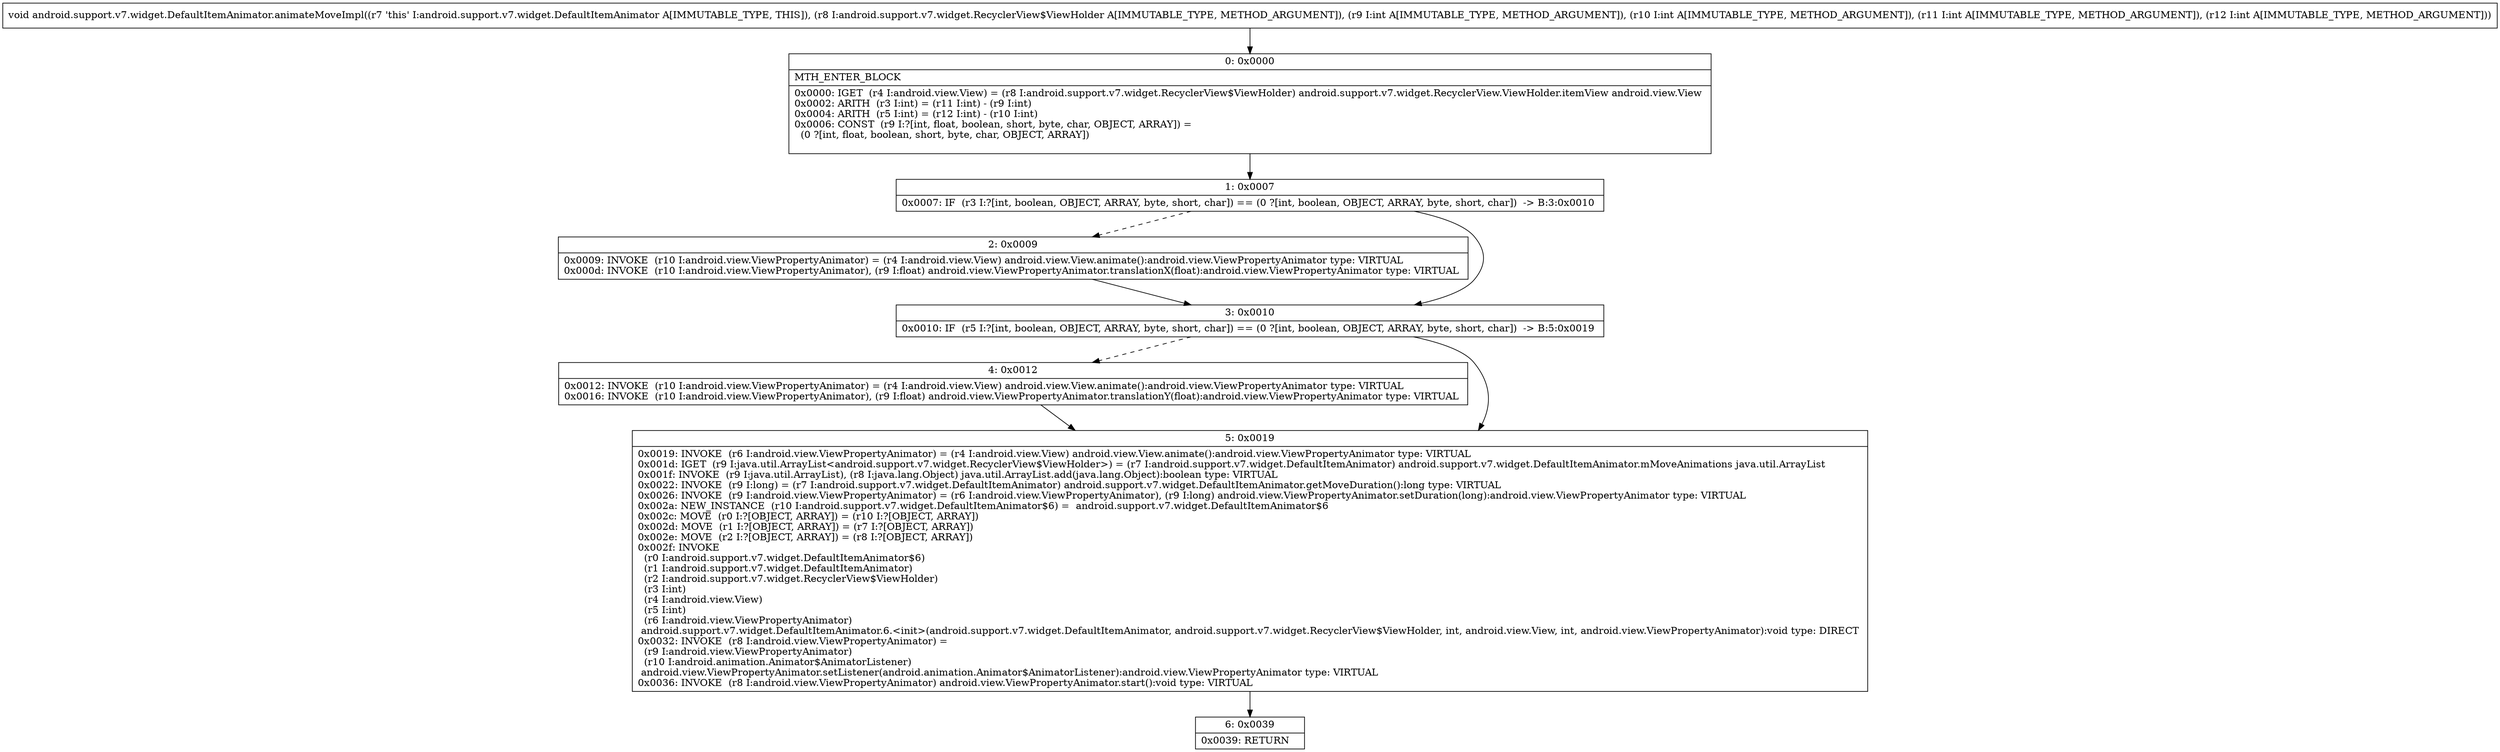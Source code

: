 digraph "CFG forandroid.support.v7.widget.DefaultItemAnimator.animateMoveImpl(Landroid\/support\/v7\/widget\/RecyclerView$ViewHolder;IIII)V" {
Node_0 [shape=record,label="{0\:\ 0x0000|MTH_ENTER_BLOCK\l|0x0000: IGET  (r4 I:android.view.View) = (r8 I:android.support.v7.widget.RecyclerView$ViewHolder) android.support.v7.widget.RecyclerView.ViewHolder.itemView android.view.View \l0x0002: ARITH  (r3 I:int) = (r11 I:int) \- (r9 I:int) \l0x0004: ARITH  (r5 I:int) = (r12 I:int) \- (r10 I:int) \l0x0006: CONST  (r9 I:?[int, float, boolean, short, byte, char, OBJECT, ARRAY]) = \l  (0 ?[int, float, boolean, short, byte, char, OBJECT, ARRAY])\l \l}"];
Node_1 [shape=record,label="{1\:\ 0x0007|0x0007: IF  (r3 I:?[int, boolean, OBJECT, ARRAY, byte, short, char]) == (0 ?[int, boolean, OBJECT, ARRAY, byte, short, char])  \-\> B:3:0x0010 \l}"];
Node_2 [shape=record,label="{2\:\ 0x0009|0x0009: INVOKE  (r10 I:android.view.ViewPropertyAnimator) = (r4 I:android.view.View) android.view.View.animate():android.view.ViewPropertyAnimator type: VIRTUAL \l0x000d: INVOKE  (r10 I:android.view.ViewPropertyAnimator), (r9 I:float) android.view.ViewPropertyAnimator.translationX(float):android.view.ViewPropertyAnimator type: VIRTUAL \l}"];
Node_3 [shape=record,label="{3\:\ 0x0010|0x0010: IF  (r5 I:?[int, boolean, OBJECT, ARRAY, byte, short, char]) == (0 ?[int, boolean, OBJECT, ARRAY, byte, short, char])  \-\> B:5:0x0019 \l}"];
Node_4 [shape=record,label="{4\:\ 0x0012|0x0012: INVOKE  (r10 I:android.view.ViewPropertyAnimator) = (r4 I:android.view.View) android.view.View.animate():android.view.ViewPropertyAnimator type: VIRTUAL \l0x0016: INVOKE  (r10 I:android.view.ViewPropertyAnimator), (r9 I:float) android.view.ViewPropertyAnimator.translationY(float):android.view.ViewPropertyAnimator type: VIRTUAL \l}"];
Node_5 [shape=record,label="{5\:\ 0x0019|0x0019: INVOKE  (r6 I:android.view.ViewPropertyAnimator) = (r4 I:android.view.View) android.view.View.animate():android.view.ViewPropertyAnimator type: VIRTUAL \l0x001d: IGET  (r9 I:java.util.ArrayList\<android.support.v7.widget.RecyclerView$ViewHolder\>) = (r7 I:android.support.v7.widget.DefaultItemAnimator) android.support.v7.widget.DefaultItemAnimator.mMoveAnimations java.util.ArrayList \l0x001f: INVOKE  (r9 I:java.util.ArrayList), (r8 I:java.lang.Object) java.util.ArrayList.add(java.lang.Object):boolean type: VIRTUAL \l0x0022: INVOKE  (r9 I:long) = (r7 I:android.support.v7.widget.DefaultItemAnimator) android.support.v7.widget.DefaultItemAnimator.getMoveDuration():long type: VIRTUAL \l0x0026: INVOKE  (r9 I:android.view.ViewPropertyAnimator) = (r6 I:android.view.ViewPropertyAnimator), (r9 I:long) android.view.ViewPropertyAnimator.setDuration(long):android.view.ViewPropertyAnimator type: VIRTUAL \l0x002a: NEW_INSTANCE  (r10 I:android.support.v7.widget.DefaultItemAnimator$6) =  android.support.v7.widget.DefaultItemAnimator$6 \l0x002c: MOVE  (r0 I:?[OBJECT, ARRAY]) = (r10 I:?[OBJECT, ARRAY]) \l0x002d: MOVE  (r1 I:?[OBJECT, ARRAY]) = (r7 I:?[OBJECT, ARRAY]) \l0x002e: MOVE  (r2 I:?[OBJECT, ARRAY]) = (r8 I:?[OBJECT, ARRAY]) \l0x002f: INVOKE  \l  (r0 I:android.support.v7.widget.DefaultItemAnimator$6)\l  (r1 I:android.support.v7.widget.DefaultItemAnimator)\l  (r2 I:android.support.v7.widget.RecyclerView$ViewHolder)\l  (r3 I:int)\l  (r4 I:android.view.View)\l  (r5 I:int)\l  (r6 I:android.view.ViewPropertyAnimator)\l android.support.v7.widget.DefaultItemAnimator.6.\<init\>(android.support.v7.widget.DefaultItemAnimator, android.support.v7.widget.RecyclerView$ViewHolder, int, android.view.View, int, android.view.ViewPropertyAnimator):void type: DIRECT \l0x0032: INVOKE  (r8 I:android.view.ViewPropertyAnimator) = \l  (r9 I:android.view.ViewPropertyAnimator)\l  (r10 I:android.animation.Animator$AnimatorListener)\l android.view.ViewPropertyAnimator.setListener(android.animation.Animator$AnimatorListener):android.view.ViewPropertyAnimator type: VIRTUAL \l0x0036: INVOKE  (r8 I:android.view.ViewPropertyAnimator) android.view.ViewPropertyAnimator.start():void type: VIRTUAL \l}"];
Node_6 [shape=record,label="{6\:\ 0x0039|0x0039: RETURN   \l}"];
MethodNode[shape=record,label="{void android.support.v7.widget.DefaultItemAnimator.animateMoveImpl((r7 'this' I:android.support.v7.widget.DefaultItemAnimator A[IMMUTABLE_TYPE, THIS]), (r8 I:android.support.v7.widget.RecyclerView$ViewHolder A[IMMUTABLE_TYPE, METHOD_ARGUMENT]), (r9 I:int A[IMMUTABLE_TYPE, METHOD_ARGUMENT]), (r10 I:int A[IMMUTABLE_TYPE, METHOD_ARGUMENT]), (r11 I:int A[IMMUTABLE_TYPE, METHOD_ARGUMENT]), (r12 I:int A[IMMUTABLE_TYPE, METHOD_ARGUMENT])) }"];
MethodNode -> Node_0;
Node_0 -> Node_1;
Node_1 -> Node_2[style=dashed];
Node_1 -> Node_3;
Node_2 -> Node_3;
Node_3 -> Node_4[style=dashed];
Node_3 -> Node_5;
Node_4 -> Node_5;
Node_5 -> Node_6;
}

